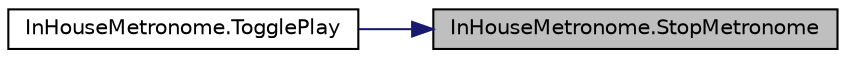 digraph "InHouseMetronome.StopMetronome"
{
 // LATEX_PDF_SIZE
  edge [fontname="Helvetica",fontsize="10",labelfontname="Helvetica",labelfontsize="10"];
  node [fontname="Helvetica",fontsize="10",shape=record];
  rankdir="RL";
  Node1 [label="InHouseMetronome.StopMetronome",height=0.2,width=0.4,color="black", fillcolor="grey75", style="filled", fontcolor="black",tooltip=" "];
  Node1 -> Node2 [dir="back",color="midnightblue",fontsize="10",style="solid",fontname="Helvetica"];
  Node2 [label="InHouseMetronome.TogglePlay",height=0.2,width=0.4,color="black", fillcolor="white", style="filled",URL="$class_in_house_metronome.html#a0e3b3ec521222b33400d2b1867a67857",tooltip=" "];
}
